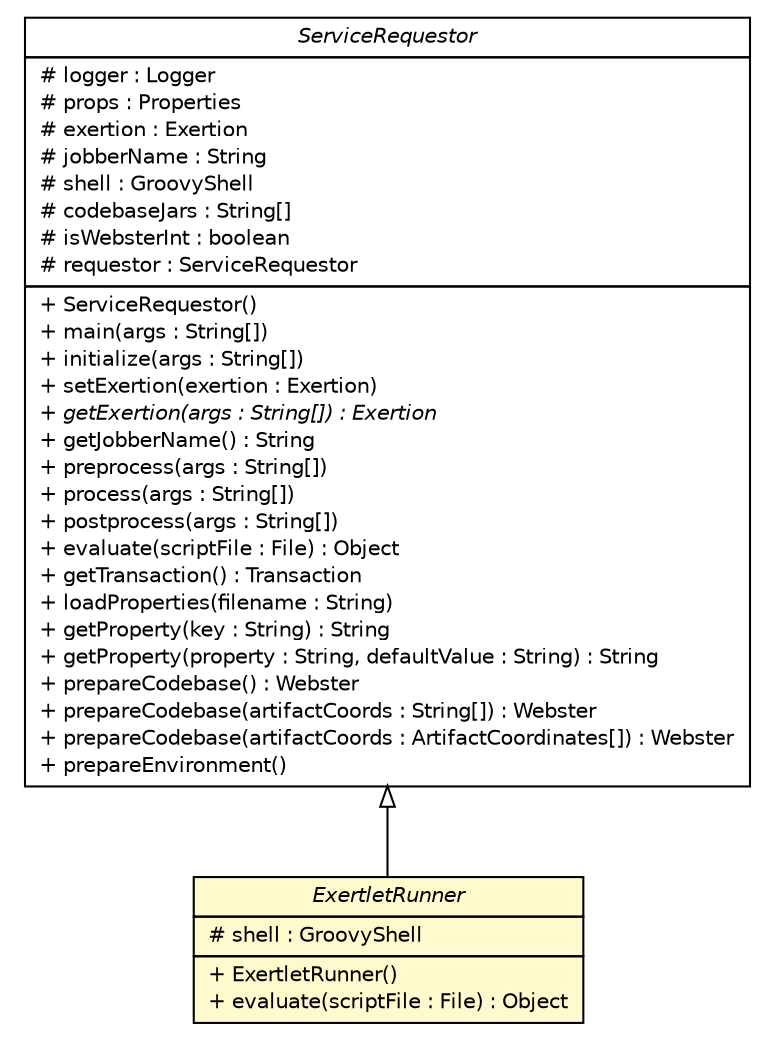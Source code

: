 #!/usr/local/bin/dot
#
# Class diagram 
# Generated by UMLGraph version R5_6 (http://www.umlgraph.org/)
#

digraph G {
	edge [fontname="Helvetica",fontsize=10,labelfontname="Helvetica",labelfontsize=10];
	node [fontname="Helvetica",fontsize=10,shape=plaintext];
	nodesep=0.25;
	ranksep=0.5;
	// sorcer.core.requestor.ServiceRequestor
	c152331 [label=<<table title="sorcer.core.requestor.ServiceRequestor" border="0" cellborder="1" cellspacing="0" cellpadding="2" port="p" href="./ServiceRequestor.html">
		<tr><td><table border="0" cellspacing="0" cellpadding="1">
<tr><td align="center" balign="center"><font face="Helvetica-Oblique"> ServiceRequestor </font></td></tr>
		</table></td></tr>
		<tr><td><table border="0" cellspacing="0" cellpadding="1">
<tr><td align="left" balign="left"> # logger : Logger </td></tr>
<tr><td align="left" balign="left"> # props : Properties </td></tr>
<tr><td align="left" balign="left"> # exertion : Exertion </td></tr>
<tr><td align="left" balign="left"> # jobberName : String </td></tr>
<tr><td align="left" balign="left"> # shell : GroovyShell </td></tr>
<tr><td align="left" balign="left"> # codebaseJars : String[] </td></tr>
<tr><td align="left" balign="left"> # isWebsterInt : boolean </td></tr>
<tr><td align="left" balign="left"> # requestor : ServiceRequestor </td></tr>
		</table></td></tr>
		<tr><td><table border="0" cellspacing="0" cellpadding="1">
<tr><td align="left" balign="left"> + ServiceRequestor() </td></tr>
<tr><td align="left" balign="left"> + main(args : String[]) </td></tr>
<tr><td align="left" balign="left"> + initialize(args : String[]) </td></tr>
<tr><td align="left" balign="left"> + setExertion(exertion : Exertion) </td></tr>
<tr><td align="left" balign="left"><font face="Helvetica-Oblique" point-size="10.0"> + getExertion(args : String[]) : Exertion </font></td></tr>
<tr><td align="left" balign="left"> + getJobberName() : String </td></tr>
<tr><td align="left" balign="left"> + preprocess(args : String[]) </td></tr>
<tr><td align="left" balign="left"> + process(args : String[]) </td></tr>
<tr><td align="left" balign="left"> + postprocess(args : String[]) </td></tr>
<tr><td align="left" balign="left"> + evaluate(scriptFile : File) : Object </td></tr>
<tr><td align="left" balign="left"> + getTransaction() : Transaction </td></tr>
<tr><td align="left" balign="left"> + loadProperties(filename : String) </td></tr>
<tr><td align="left" balign="left"> + getProperty(key : String) : String </td></tr>
<tr><td align="left" balign="left"> + getProperty(property : String, defaultValue : String) : String </td></tr>
<tr><td align="left" balign="left"> + prepareCodebase() : Webster </td></tr>
<tr><td align="left" balign="left"> + prepareCodebase(artifactCoords : String[]) : Webster </td></tr>
<tr><td align="left" balign="left"> + prepareCodebase(artifactCoords : ArtifactCoordinates[]) : Webster </td></tr>
<tr><td align="left" balign="left"> + prepareEnvironment() </td></tr>
		</table></td></tr>
		</table>>, URL="./ServiceRequestor.html", fontname="Helvetica", fontcolor="black", fontsize=10.0];
	// sorcer.core.requestor.ExertletRunner
	c152332 [label=<<table title="sorcer.core.requestor.ExertletRunner" border="0" cellborder="1" cellspacing="0" cellpadding="2" port="p" bgcolor="lemonChiffon" href="./ExertletRunner.html">
		<tr><td><table border="0" cellspacing="0" cellpadding="1">
<tr><td align="center" balign="center"><font face="Helvetica-Oblique"> ExertletRunner </font></td></tr>
		</table></td></tr>
		<tr><td><table border="0" cellspacing="0" cellpadding="1">
<tr><td align="left" balign="left"> # shell : GroovyShell </td></tr>
		</table></td></tr>
		<tr><td><table border="0" cellspacing="0" cellpadding="1">
<tr><td align="left" balign="left"> + ExertletRunner() </td></tr>
<tr><td align="left" balign="left"> + evaluate(scriptFile : File) : Object </td></tr>
		</table></td></tr>
		</table>>, URL="./ExertletRunner.html", fontname="Helvetica", fontcolor="black", fontsize=10.0];
	//sorcer.core.requestor.ExertletRunner extends sorcer.core.requestor.ServiceRequestor
	c152331:p -> c152332:p [dir=back,arrowtail=empty];
}

